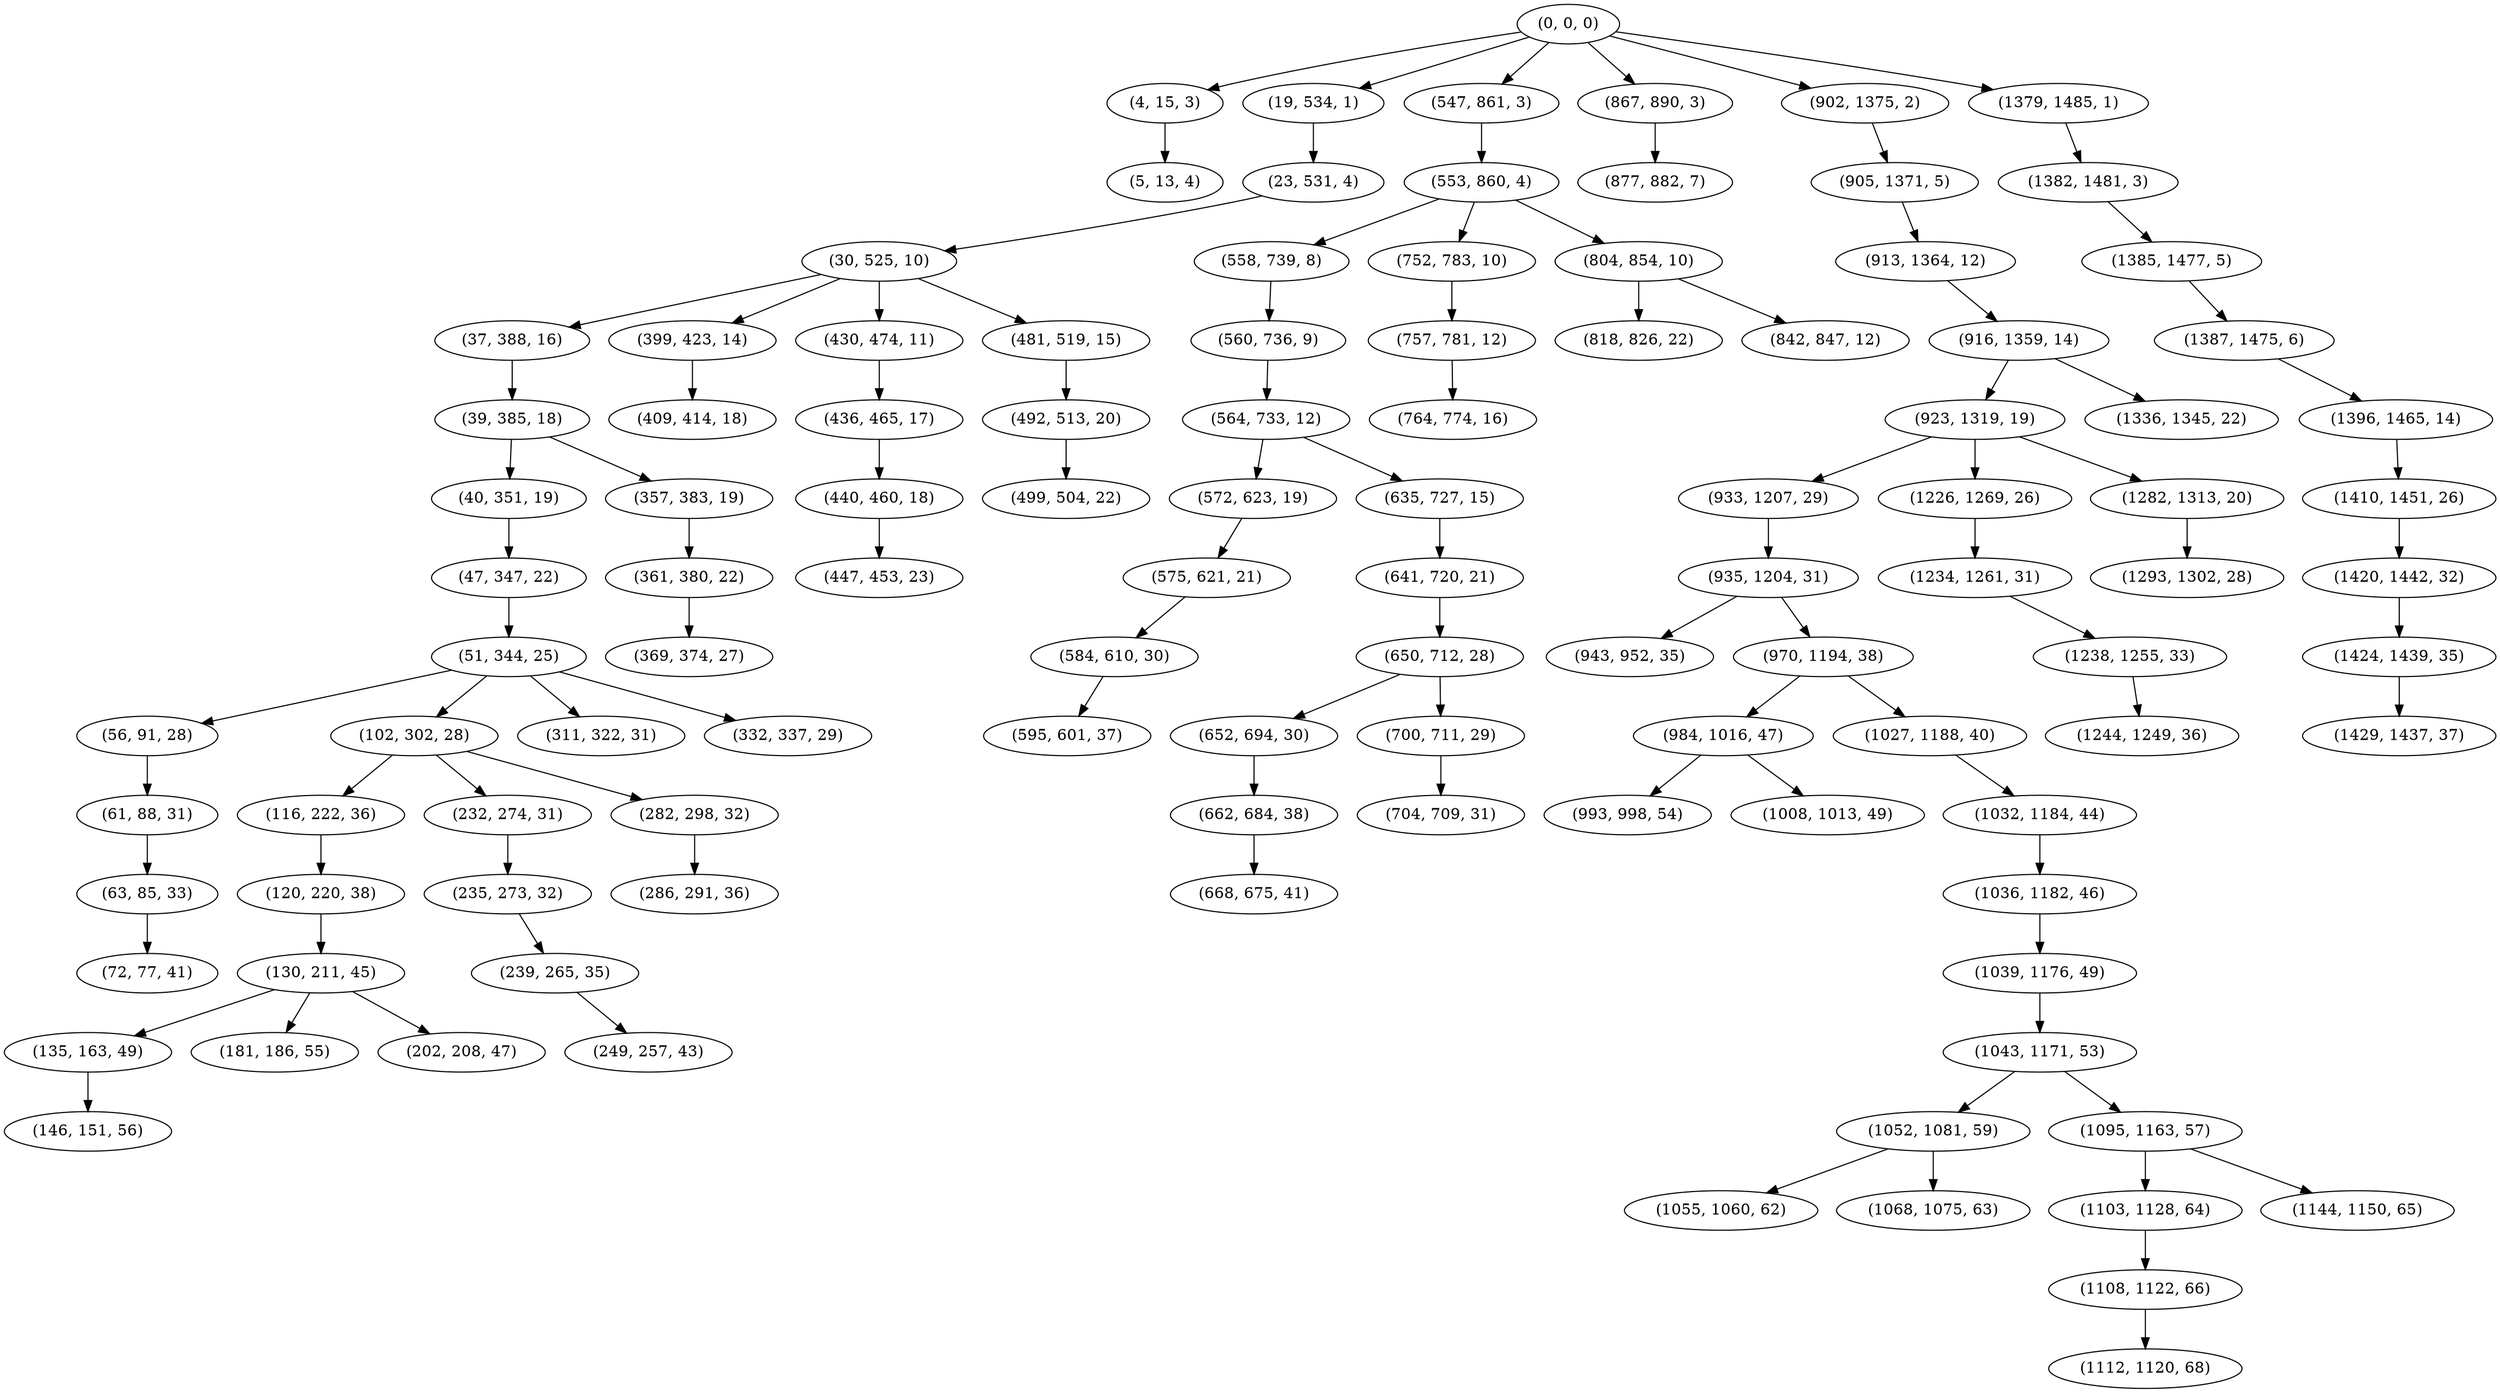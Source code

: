 digraph tree {
    "(0, 0, 0)";
    "(4, 15, 3)";
    "(5, 13, 4)";
    "(19, 534, 1)";
    "(23, 531, 4)";
    "(30, 525, 10)";
    "(37, 388, 16)";
    "(39, 385, 18)";
    "(40, 351, 19)";
    "(47, 347, 22)";
    "(51, 344, 25)";
    "(56, 91, 28)";
    "(61, 88, 31)";
    "(63, 85, 33)";
    "(72, 77, 41)";
    "(102, 302, 28)";
    "(116, 222, 36)";
    "(120, 220, 38)";
    "(130, 211, 45)";
    "(135, 163, 49)";
    "(146, 151, 56)";
    "(181, 186, 55)";
    "(202, 208, 47)";
    "(232, 274, 31)";
    "(235, 273, 32)";
    "(239, 265, 35)";
    "(249, 257, 43)";
    "(282, 298, 32)";
    "(286, 291, 36)";
    "(311, 322, 31)";
    "(332, 337, 29)";
    "(357, 383, 19)";
    "(361, 380, 22)";
    "(369, 374, 27)";
    "(399, 423, 14)";
    "(409, 414, 18)";
    "(430, 474, 11)";
    "(436, 465, 17)";
    "(440, 460, 18)";
    "(447, 453, 23)";
    "(481, 519, 15)";
    "(492, 513, 20)";
    "(499, 504, 22)";
    "(547, 861, 3)";
    "(553, 860, 4)";
    "(558, 739, 8)";
    "(560, 736, 9)";
    "(564, 733, 12)";
    "(572, 623, 19)";
    "(575, 621, 21)";
    "(584, 610, 30)";
    "(595, 601, 37)";
    "(635, 727, 15)";
    "(641, 720, 21)";
    "(650, 712, 28)";
    "(652, 694, 30)";
    "(662, 684, 38)";
    "(668, 675, 41)";
    "(700, 711, 29)";
    "(704, 709, 31)";
    "(752, 783, 10)";
    "(757, 781, 12)";
    "(764, 774, 16)";
    "(804, 854, 10)";
    "(818, 826, 22)";
    "(842, 847, 12)";
    "(867, 890, 3)";
    "(877, 882, 7)";
    "(902, 1375, 2)";
    "(905, 1371, 5)";
    "(913, 1364, 12)";
    "(916, 1359, 14)";
    "(923, 1319, 19)";
    "(933, 1207, 29)";
    "(935, 1204, 31)";
    "(943, 952, 35)";
    "(970, 1194, 38)";
    "(984, 1016, 47)";
    "(993, 998, 54)";
    "(1008, 1013, 49)";
    "(1027, 1188, 40)";
    "(1032, 1184, 44)";
    "(1036, 1182, 46)";
    "(1039, 1176, 49)";
    "(1043, 1171, 53)";
    "(1052, 1081, 59)";
    "(1055, 1060, 62)";
    "(1068, 1075, 63)";
    "(1095, 1163, 57)";
    "(1103, 1128, 64)";
    "(1108, 1122, 66)";
    "(1112, 1120, 68)";
    "(1144, 1150, 65)";
    "(1226, 1269, 26)";
    "(1234, 1261, 31)";
    "(1238, 1255, 33)";
    "(1244, 1249, 36)";
    "(1282, 1313, 20)";
    "(1293, 1302, 28)";
    "(1336, 1345, 22)";
    "(1379, 1485, 1)";
    "(1382, 1481, 3)";
    "(1385, 1477, 5)";
    "(1387, 1475, 6)";
    "(1396, 1465, 14)";
    "(1410, 1451, 26)";
    "(1420, 1442, 32)";
    "(1424, 1439, 35)";
    "(1429, 1437, 37)";
    "(0, 0, 0)" -> "(4, 15, 3)";
    "(0, 0, 0)" -> "(19, 534, 1)";
    "(0, 0, 0)" -> "(547, 861, 3)";
    "(0, 0, 0)" -> "(867, 890, 3)";
    "(0, 0, 0)" -> "(902, 1375, 2)";
    "(0, 0, 0)" -> "(1379, 1485, 1)";
    "(4, 15, 3)" -> "(5, 13, 4)";
    "(19, 534, 1)" -> "(23, 531, 4)";
    "(23, 531, 4)" -> "(30, 525, 10)";
    "(30, 525, 10)" -> "(37, 388, 16)";
    "(30, 525, 10)" -> "(399, 423, 14)";
    "(30, 525, 10)" -> "(430, 474, 11)";
    "(30, 525, 10)" -> "(481, 519, 15)";
    "(37, 388, 16)" -> "(39, 385, 18)";
    "(39, 385, 18)" -> "(40, 351, 19)";
    "(39, 385, 18)" -> "(357, 383, 19)";
    "(40, 351, 19)" -> "(47, 347, 22)";
    "(47, 347, 22)" -> "(51, 344, 25)";
    "(51, 344, 25)" -> "(56, 91, 28)";
    "(51, 344, 25)" -> "(102, 302, 28)";
    "(51, 344, 25)" -> "(311, 322, 31)";
    "(51, 344, 25)" -> "(332, 337, 29)";
    "(56, 91, 28)" -> "(61, 88, 31)";
    "(61, 88, 31)" -> "(63, 85, 33)";
    "(63, 85, 33)" -> "(72, 77, 41)";
    "(102, 302, 28)" -> "(116, 222, 36)";
    "(102, 302, 28)" -> "(232, 274, 31)";
    "(102, 302, 28)" -> "(282, 298, 32)";
    "(116, 222, 36)" -> "(120, 220, 38)";
    "(120, 220, 38)" -> "(130, 211, 45)";
    "(130, 211, 45)" -> "(135, 163, 49)";
    "(130, 211, 45)" -> "(181, 186, 55)";
    "(130, 211, 45)" -> "(202, 208, 47)";
    "(135, 163, 49)" -> "(146, 151, 56)";
    "(232, 274, 31)" -> "(235, 273, 32)";
    "(235, 273, 32)" -> "(239, 265, 35)";
    "(239, 265, 35)" -> "(249, 257, 43)";
    "(282, 298, 32)" -> "(286, 291, 36)";
    "(357, 383, 19)" -> "(361, 380, 22)";
    "(361, 380, 22)" -> "(369, 374, 27)";
    "(399, 423, 14)" -> "(409, 414, 18)";
    "(430, 474, 11)" -> "(436, 465, 17)";
    "(436, 465, 17)" -> "(440, 460, 18)";
    "(440, 460, 18)" -> "(447, 453, 23)";
    "(481, 519, 15)" -> "(492, 513, 20)";
    "(492, 513, 20)" -> "(499, 504, 22)";
    "(547, 861, 3)" -> "(553, 860, 4)";
    "(553, 860, 4)" -> "(558, 739, 8)";
    "(553, 860, 4)" -> "(752, 783, 10)";
    "(553, 860, 4)" -> "(804, 854, 10)";
    "(558, 739, 8)" -> "(560, 736, 9)";
    "(560, 736, 9)" -> "(564, 733, 12)";
    "(564, 733, 12)" -> "(572, 623, 19)";
    "(564, 733, 12)" -> "(635, 727, 15)";
    "(572, 623, 19)" -> "(575, 621, 21)";
    "(575, 621, 21)" -> "(584, 610, 30)";
    "(584, 610, 30)" -> "(595, 601, 37)";
    "(635, 727, 15)" -> "(641, 720, 21)";
    "(641, 720, 21)" -> "(650, 712, 28)";
    "(650, 712, 28)" -> "(652, 694, 30)";
    "(650, 712, 28)" -> "(700, 711, 29)";
    "(652, 694, 30)" -> "(662, 684, 38)";
    "(662, 684, 38)" -> "(668, 675, 41)";
    "(700, 711, 29)" -> "(704, 709, 31)";
    "(752, 783, 10)" -> "(757, 781, 12)";
    "(757, 781, 12)" -> "(764, 774, 16)";
    "(804, 854, 10)" -> "(818, 826, 22)";
    "(804, 854, 10)" -> "(842, 847, 12)";
    "(867, 890, 3)" -> "(877, 882, 7)";
    "(902, 1375, 2)" -> "(905, 1371, 5)";
    "(905, 1371, 5)" -> "(913, 1364, 12)";
    "(913, 1364, 12)" -> "(916, 1359, 14)";
    "(916, 1359, 14)" -> "(923, 1319, 19)";
    "(916, 1359, 14)" -> "(1336, 1345, 22)";
    "(923, 1319, 19)" -> "(933, 1207, 29)";
    "(923, 1319, 19)" -> "(1226, 1269, 26)";
    "(923, 1319, 19)" -> "(1282, 1313, 20)";
    "(933, 1207, 29)" -> "(935, 1204, 31)";
    "(935, 1204, 31)" -> "(943, 952, 35)";
    "(935, 1204, 31)" -> "(970, 1194, 38)";
    "(970, 1194, 38)" -> "(984, 1016, 47)";
    "(970, 1194, 38)" -> "(1027, 1188, 40)";
    "(984, 1016, 47)" -> "(993, 998, 54)";
    "(984, 1016, 47)" -> "(1008, 1013, 49)";
    "(1027, 1188, 40)" -> "(1032, 1184, 44)";
    "(1032, 1184, 44)" -> "(1036, 1182, 46)";
    "(1036, 1182, 46)" -> "(1039, 1176, 49)";
    "(1039, 1176, 49)" -> "(1043, 1171, 53)";
    "(1043, 1171, 53)" -> "(1052, 1081, 59)";
    "(1043, 1171, 53)" -> "(1095, 1163, 57)";
    "(1052, 1081, 59)" -> "(1055, 1060, 62)";
    "(1052, 1081, 59)" -> "(1068, 1075, 63)";
    "(1095, 1163, 57)" -> "(1103, 1128, 64)";
    "(1095, 1163, 57)" -> "(1144, 1150, 65)";
    "(1103, 1128, 64)" -> "(1108, 1122, 66)";
    "(1108, 1122, 66)" -> "(1112, 1120, 68)";
    "(1226, 1269, 26)" -> "(1234, 1261, 31)";
    "(1234, 1261, 31)" -> "(1238, 1255, 33)";
    "(1238, 1255, 33)" -> "(1244, 1249, 36)";
    "(1282, 1313, 20)" -> "(1293, 1302, 28)";
    "(1379, 1485, 1)" -> "(1382, 1481, 3)";
    "(1382, 1481, 3)" -> "(1385, 1477, 5)";
    "(1385, 1477, 5)" -> "(1387, 1475, 6)";
    "(1387, 1475, 6)" -> "(1396, 1465, 14)";
    "(1396, 1465, 14)" -> "(1410, 1451, 26)";
    "(1410, 1451, 26)" -> "(1420, 1442, 32)";
    "(1420, 1442, 32)" -> "(1424, 1439, 35)";
    "(1424, 1439, 35)" -> "(1429, 1437, 37)";
}
